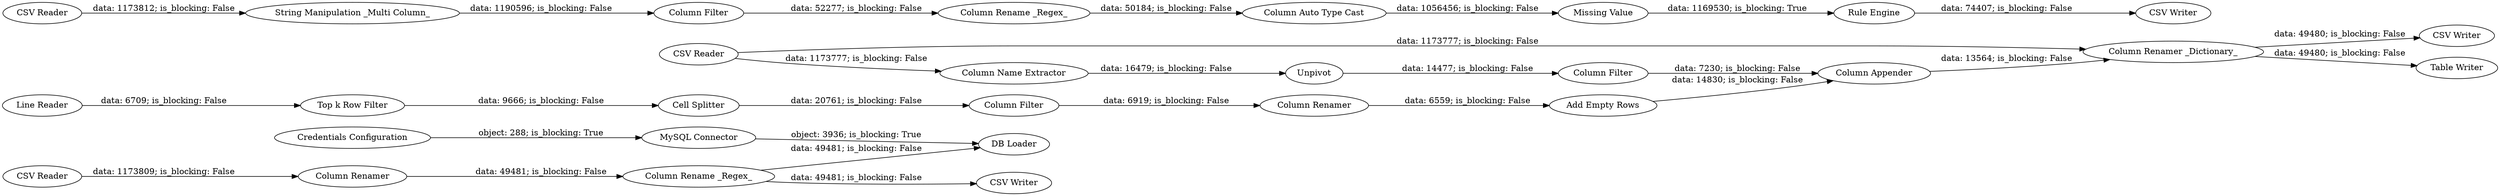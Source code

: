 digraph {
	"-5222972378120584270_28" [label="CSV Writer"]
	"-5222972378120584270_11" [label=Unpivot]
	"-5222972378120584270_34" [label="Column Auto Type Cast"]
	"-5222972378120584270_9" [label="Add Empty Rows"]
	"-5222972378120584270_13" [label="Column Filter"]
	"-5222972378120584270_37" [label="Rule Engine"]
	"-5222972378120584270_31" [label="String Manipulation _Multi Column_"]
	"-5222972378120584270_5" [label="Top k Row Filter"]
	"-5222972378120584270_18" [label="Column Renamer"]
	"-5222972378120584270_36" [label="Missing Value"]
	"-5222972378120584270_19" [label="CSV Writer"]
	"-5222972378120584270_24" [label="Credentials Configuration"]
	"-5222972378120584270_14" [label="Column Appender"]
	"-5222972378120584270_32" [label="Column Filter"]
	"-5222972378120584270_6" [label="Cell Splitter"]
	"-5222972378120584270_33" [label="Column Rename _Regex_"]
	"-5222972378120584270_4" [label="Line Reader"]
	"-5222972378120584270_29" [label="DB Loader"]
	"-5222972378120584270_3" [label="CSV Reader"]
	"-5222972378120584270_15" [label="Column Renamer _Dictionary_"]
	"-5222972378120584270_38" [label="CSV Writer"]
	"-5222972378120584270_8" [label="Column Renamer"]
	"-5222972378120584270_23" [label="MySQL Connector"]
	"-5222972378120584270_10" [label="Column Name Extractor"]
	"-5222972378120584270_7" [label="Column Filter"]
	"-5222972378120584270_20" [label="Table Writer"]
	"-5222972378120584270_21" [label="CSV Reader"]
	"-5222972378120584270_22" [label="Column Rename _Regex_"]
	"-5222972378120584270_30" [label="CSV Reader"]
	"-5222972378120584270_34" -> "-5222972378120584270_36" [label="data: 1056456; is_blocking: False"]
	"-5222972378120584270_14" -> "-5222972378120584270_15" [label="data: 13564; is_blocking: False"]
	"-5222972378120584270_5" -> "-5222972378120584270_6" [label="data: 9666; is_blocking: False"]
	"-5222972378120584270_36" -> "-5222972378120584270_37" [label="data: 1169530; is_blocking: True"]
	"-5222972378120584270_24" -> "-5222972378120584270_23" [label="object: 288; is_blocking: True"]
	"-5222972378120584270_3" -> "-5222972378120584270_15" [label="data: 1173777; is_blocking: False"]
	"-5222972378120584270_23" -> "-5222972378120584270_29" [label="object: 3936; is_blocking: True"]
	"-5222972378120584270_7" -> "-5222972378120584270_8" [label="data: 6919; is_blocking: False"]
	"-5222972378120584270_13" -> "-5222972378120584270_14" [label="data: 7230; is_blocking: False"]
	"-5222972378120584270_15" -> "-5222972378120584270_19" [label="data: 49480; is_blocking: False"]
	"-5222972378120584270_15" -> "-5222972378120584270_20" [label="data: 49480; is_blocking: False"]
	"-5222972378120584270_22" -> "-5222972378120584270_28" [label="data: 49481; is_blocking: False"]
	"-5222972378120584270_9" -> "-5222972378120584270_14" [label="data: 14830; is_blocking: False"]
	"-5222972378120584270_11" -> "-5222972378120584270_13" [label="data: 14477; is_blocking: False"]
	"-5222972378120584270_32" -> "-5222972378120584270_33" [label="data: 52277; is_blocking: False"]
	"-5222972378120584270_31" -> "-5222972378120584270_32" [label="data: 1190596; is_blocking: False"]
	"-5222972378120584270_6" -> "-5222972378120584270_7" [label="data: 20761; is_blocking: False"]
	"-5222972378120584270_22" -> "-5222972378120584270_29" [label="data: 49481; is_blocking: False"]
	"-5222972378120584270_30" -> "-5222972378120584270_31" [label="data: 1173812; is_blocking: False"]
	"-5222972378120584270_18" -> "-5222972378120584270_22" [label="data: 49481; is_blocking: False"]
	"-5222972378120584270_37" -> "-5222972378120584270_38" [label="data: 74407; is_blocking: False"]
	"-5222972378120584270_8" -> "-5222972378120584270_9" [label="data: 6559; is_blocking: False"]
	"-5222972378120584270_21" -> "-5222972378120584270_18" [label="data: 1173809; is_blocking: False"]
	"-5222972378120584270_3" -> "-5222972378120584270_10" [label="data: 1173777; is_blocking: False"]
	"-5222972378120584270_10" -> "-5222972378120584270_11" [label="data: 16479; is_blocking: False"]
	"-5222972378120584270_33" -> "-5222972378120584270_34" [label="data: 50184; is_blocking: False"]
	"-5222972378120584270_4" -> "-5222972378120584270_5" [label="data: 6709; is_blocking: False"]
	rankdir=LR
}
